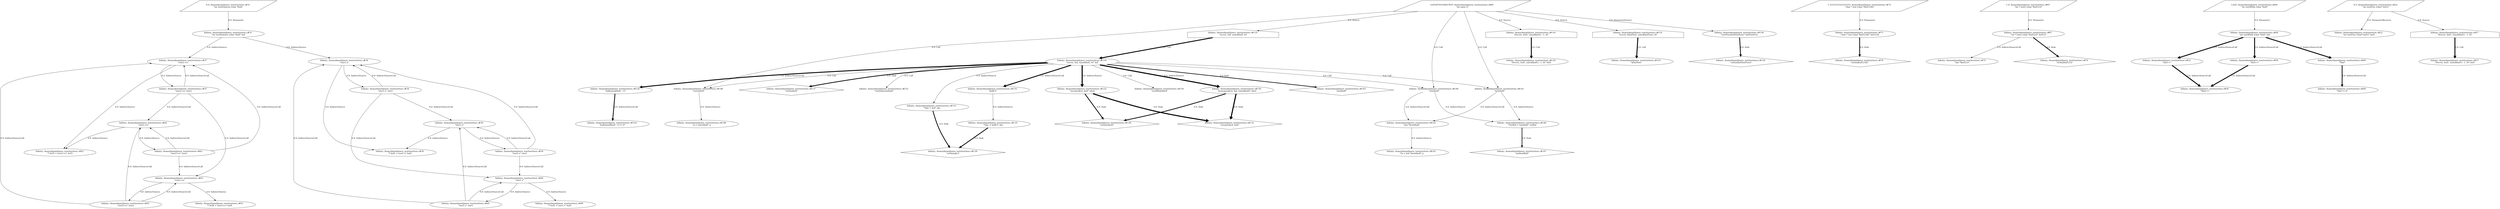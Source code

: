digraph TaintDot {
	nodesep = 1.5
	ranksep = 1.5
	"Infinity: /home/daniel/joern_test/test/test.c#37 
\"test2->x\"" -> "Infinity: /home/daniel/joern_test/test/test.c#42 
\"* buf3 = test2->x\" buf3" [label = "0.0: IndirectSource", penwidth = 1.0]
	"Infinity: /home/daniel/joern_test/test/test.c#43 
\"* buf4 = test2->z\" buf4"
	"Infinity: /home/daniel/joern_test/test/test.c#119 
\"recv(s, buf, sizeof(buf), 0)\" buf" -> "Infinity: /home/daniel/joern_test/test/test.c#143 
\"atoi(buf)\"" [label = "3.0: Sink", penwidth = 4.0]
	"Infinity: /home/daniel/joern_test/test/test.c#130 
\"memcpy(abcd, buf, sizeof(buf))\" abcd"
	"1.3333333333333333: /home/daniel/joern_test/test/test.c#75 
\"char * test (char *buf1234)\"" [shape = parallelogram]
	"Infinity: /home/daniel/joern_test/test/test.c#148 
\"test2(buf)\"" -> "Infinity: /home/daniel/joern_test/test/test.c#148 
\"p = test2(buf)\" p" [label = "0.0: IndirectSource", penwidth = 1.0]
	"Infinity: /home/daniel/joern_test/test/test.c#146 
\"test(buf)\""
	"Infinity: /home/daniel/joern_test/test/test.c#31 
\"int testPointers (char *buf)\" buf" -> "Infinity: /home/daniel/joern_test/test/test.c#34 
\"test1.x\"" [label = "0.0: IndirectSource", penwidth = 1.0]
	"Infinity: /home/daniel/joern_test/test/test.c#141 
\"(int *)test(buf)\"" -> "Infinity: /home/daniel/joern_test/test/test.c#141 
\"*p = (int *)test(buf)\" p" [label = "0.0: IndirectSource", penwidth = 1.0]
	"1.0: /home/daniel/joern_test/test/test.c#67 
\"int * test2 (char *buf123)\"" -> "Infinity: /home/daniel/joern_test/test/test.c#67 
\"int * test2 (char *buf123)\" buf123" [label = "0.0: Parameter", penwidth = 1.0]
	"Infinity: /home/daniel/joern_test/test/test.c#119 
\"recv(s, buf, sizeof(buf), 0)\"" [shape = house]
	"Infinity: /home/daniel/joern_test/test/test.c#46 
\"int testWhile (char *buf)\" buf" -> "Infinity: /home/daniel/joern_test/test/test.c#52 
\"buf++\"" [label = "5.0: IndirectSourceCall", penwidth = 6.0]
	"Infinity: /home/daniel/joern_test/test/test.c#116 
\"frecv(s, buf1, sizeof(buf1) - 1, 0)\"" [shape = house]
	"0.8556701030927835: /home/daniel/joern_test/test/test.c#85 
\"int main ()\"" -> "Infinity: /home/daniel/joern_test/test/test.c#155 
\"recv(s, &bufTest, sizeof(bufTest), 0)\"" [label = "0.0: Source", penwidth = 1.0]
	"0.8556701030927835: /home/daniel/joern_test/test/test.c#85 
\"int main ()\"" -> "Infinity: /home/daniel/joern_test/test/test.c#158 
\"testProc(bufTestProc)\" bufTestProc" [label = "0.0: ParameterSource", penwidth = 1.0]
	"Infinity: /home/daniel/joern_test/test/test.c#34 
\"test1.x\"" -> "Infinity: /home/daniel/joern_test/test/test.c#34 
\"test1.x\" test1" [label = "0.0: IndirectSource", penwidth = 1.0]
	"Infinity: /home/daniel/joern_test/test/test.c#148 
\"test2(buf)\"" [shape = plain]
	"0.0: /home/daniel/joern_test/test/test.c#31 
\"int testPointers (char *buf)\"" -> "Infinity: /home/daniel/joern_test/test/test.c#31 
\"int testPointers (char *buf)\" buf" [label = "0.0: Parameter", penwidth = 1.0]
	"Infinity: /home/daniel/joern_test/test/test.c#22 
\"int testProc (char* buf1)\" buf1"
	"Infinity: /home/daniel/joern_test/test/test.c#27 
\"frecv(s, buf1, sizeof(buf1) - 1, 0)\"" [shape = house]
	"Infinity: /home/daniel/joern_test/test/test.c#43 
\"test2->z\" test2"
	"Infinity: /home/daniel/joern_test/test/test.c#139 
\"strlen(abc)\"" [shape = diamond]
	"Infinity: /home/daniel/joern_test/test/test.c#159 
\"strlen(bufTestProc)\"" [shape = diamond]
	"Infinity: /home/daniel/joern_test/test/test.c#34 
\"test1.x\""
	"Infinity: /home/daniel/joern_test/test/test.c#40 
\"test1.z\" test1"
	"Infinity: /home/daniel/joern_test/test/test.c#137 
\"strlen(buf)\"" [shape = diamond]
	"Infinity: /home/daniel/joern_test/test/test.c#37 
\"test2->x\""
	"Infinity: /home/daniel/joern_test/test/test.c#141 
\"*p = (int *)test(buf)\" p"
	"Infinity: /home/daniel/joern_test/test/test.c#119 
\"recv(s, buf, sizeof(buf), 0)\" buf"
	"Infinity: /home/daniel/joern_test/test/test.c#141 
\"test(buf)\""
	"Infinity: /home/daniel/joern_test/test/test.c#37 
\"test2->x\" test2" -> "Infinity: /home/daniel/joern_test/test/test.c#43 
\"test2->z\"" [label = "0.0: IndirectSourceCall", penwidth = 1.0]
	"Infinity: /home/daniel/joern_test/test/test.c#147 
\"atoi(retBuf)\"" [shape = diamond]
	"Infinity: /home/daniel/joern_test/test/test.c#146 
\"*retBuf = test(buf)\" retBuf"
	"Infinity: /home/daniel/joern_test/test/test.c#152 
\"testPointers(buf)\"" [shape = plain]
	"Infinity: /home/daniel/joern_test/test/test.c#34 
\"test1.x\"" -> "Infinity: /home/daniel/joern_test/test/test.c#39 
\"* buf1 = test1.x\" buf1" [label = "0.0: IndirectSource", penwidth = 1.0]
	"Infinity: /home/daniel/joern_test/test/test.c#130 
\"memcpy(abcd, buf, sizeof(buf))\" abcd" -> "Infinity: /home/daniel/joern_test/test/test.c#138 
\"strlen(abcd)\"" [label = "4.0: Sink", penwidth = 5.0]
	"0.0: /home/daniel/joern_test/test/test.c#31 
\"int testPointers (char *buf)\"" [shape = parallelogram]
	"Infinity: /home/daniel/joern_test/test/test.c#116 
\"frecv(s, buf1, sizeof(buf1) - 1, 0)\"" -> "Infinity: /home/daniel/joern_test/test/test.c#116 
\"frecv(s, buf1, sizeof(buf1) - 1, 0)\" buf1" [label = "5.0: Call", penwidth = 6.0]
	"Infinity: /home/daniel/joern_test/test/test.c#37 
\"test2->x\" test2" -> "Infinity: /home/daniel/joern_test/test/test.c#37 
\"test2->x\"" [label = "0.0: IndirectSourceCall", penwidth = 1.0]
	"Infinity: /home/daniel/joern_test/test/test.c#119 
\"recv(s, buf, sizeof(buf), 0)\" buf" -> "Infinity: /home/daniel/joern_test/test/test.c#141 
\"test(buf)\"" [label = "0.0: Call", penwidth = 1.0]
	"Infinity: /home/daniel/joern_test/test/test.c#39 
\"* buf1 = test1.x\" buf1"
	"Infinity: /home/daniel/joern_test/test/test.c#42 
\"test2->x\"" -> "Infinity: /home/daniel/joern_test/test/test.c#42 
\"* buf3 = test2->x\" buf3" [label = "0.0: IndirectSource", penwidth = 1.0]
	"Infinity: /home/daniel/joern_test/test/test.c#141 
\"test(buf)\"" -> "Infinity: /home/daniel/joern_test/test/test.c#146 
\"*retBuf = test(buf)\" retBuf" [label = "0.0: IndirectSource", penwidth = 1.0]
	"Infinity: /home/daniel/joern_test/test/test.c#146 
\"test(buf)\"" [shape = plain]
	"Infinity: /home/daniel/joern_test/test/test.c#40 
\"* buf2 = test1.z\" buf2"
	"Infinity: /home/daniel/joern_test/test/test.c#141 
\"test(buf)\"" [shape = plain]
	"Infinity: /home/daniel/joern_test/test/test.c#119 
\"recv(s, buf, sizeof(buf), 0)\" buf" -> "Infinity: /home/daniel/joern_test/test/test.c#124 
\"buf[sizeof(buf) - 1]\"" [label = "5.0: IndirectSourceCall", penwidth = 6.0]
	"Infinity: /home/daniel/joern_test/test/test.c#27 
\"frecv(s, buf1, sizeof(buf1) - 1, 0)\" buf1"
	"0.5: /home/daniel/joern_test/test/test.c#22 
\"int testProc (char* buf1)\"" [shape = parallelogram]
	"Infinity: /home/daniel/joern_test/test/test.c#46 
\"int testWhile (char *buf)\" buf"
	"Infinity: /home/daniel/joern_test/test/test.c#146 
\"test(buf)\"" -> "Infinity: /home/daniel/joern_test/test/test.c#141 
\"(int *)test(buf)\"" [label = "0.0: IndirectSourceCall", penwidth = 1.0]
	"Infinity: /home/daniel/joern_test/test/test.c#31 
\"int testPointers (char *buf)\" buf" -> "Infinity: /home/daniel/joern_test/test/test.c#37 
\"test2->x\"" [label = "0.0: IndirectSource", penwidth = 1.0]
	"Infinity: /home/daniel/joern_test/test/test.c#39 
\"test1.x\" test1" -> "Infinity: /home/daniel/joern_test/test/test.c#40 
\"test1.z\"" [label = "0.0: IndirectSourceCall", penwidth = 1.0]
	"Infinity: /home/daniel/joern_test/test/test.c#67 
\"int * test2 (char *buf123)\" buf123" -> "Infinity: /home/daniel/joern_test/test/test.c#72 
\"(int *)buf123\"" [label = "0.0: IndirectSourceCall", penwidth = 1.0]
	"Infinity: /home/daniel/joern_test/test/test.c#67 
\"int * test2 (char *buf123)\" buf123" -> "Infinity: /home/daniel/joern_test/test/test.c#70 
\"strlen(buf123)\"" [label = "4.0: Sink", penwidth = 5.0]
	"Infinity: /home/daniel/joern_test/test/test.c#43 
\"test2->z\"" -> "Infinity: /home/daniel/joern_test/test/test.c#43 
\"* buf4 = test2->z\" buf4" [label = "0.0: IndirectSource", penwidth = 1.0]
	"Infinity: /home/daniel/joern_test/test/test.c#158 
\"testProc(bufTestProc)\" bufTestProc" -> "Infinity: /home/daniel/joern_test/test/test.c#159 
\"strlen(bufTestProc)\"" [label = "4.0: Sink", penwidth = 5.0]
	"0.8556701030927835: /home/daniel/joern_test/test/test.c#85 
\"int main ()\"" -> "Infinity: /home/daniel/joern_test/test/test.c#148 
\"test2(buf)\"" [label = "0.0: Call", penwidth = 1.0]
	"Infinity: /home/daniel/joern_test/test/test.c#42 
\"test2->x\" test2" -> "Infinity: /home/daniel/joern_test/test/test.c#42 
\"test2->x\"" [label = "0.0: IndirectSourceCall", penwidth = 1.0]
	"0.8556701030927835: /home/daniel/joern_test/test/test.c#85 
\"int main ()\"" -> "Infinity: /home/daniel/joern_test/test/test.c#141 
\"test(buf)\"" [label = "0.0: Call", penwidth = 1.0]
	"Infinity: /home/daniel/joern_test/test/test.c#158 
\"testProc(bufTestProc)\" bufTestProc"
	"1.3333333333333333: /home/daniel/joern_test/test/test.c#75 
\"char * test (char *buf1234)\"" -> "Infinity: /home/daniel/joern_test/test/test.c#75 
\"char * test (char *buf1234)\" buf1234" [label = "0.0: Parameter", penwidth = 1.0]
	"0.5: /home/daniel/joern_test/test/test.c#22 
\"int testProc (char* buf1)\"" -> "Infinity: /home/daniel/joern_test/test/test.c#22 
\"int testProc (char* buf1)\" buf1" [label = "0.0: ParameterReverse", penwidth = 1.0]
	"Infinity: /home/daniel/joern_test/test/test.c#155 
\"recv(s, &bufTest, sizeof(bufTest), 0)\"" -> "Infinity: /home/daniel/joern_test/test/test.c#155 
\"&bufTest\"" [label = "5.0: Call", penwidth = 6.0]
	"Infinity: /home/daniel/joern_test/test/test.c#119 
\"recv(s, buf, sizeof(buf), 0)\" buf" -> "Infinity: /home/daniel/joern_test/test/test.c#137 
\"strlen(buf)\"" [label = "4.0: Sink", penwidth = 5.0]
	"Infinity: /home/daniel/joern_test/test/test.c#34 
\"test1.x\" test1" -> "Infinity: /home/daniel/joern_test/test/test.c#34 
\"test1.x\"" [label = "0.0: IndirectSourceCall", penwidth = 1.0]
	"Infinity: /home/daniel/joern_test/test/test.c#141 
\"test(buf)\"" -> "Infinity: /home/daniel/joern_test/test/test.c#141 
\"(int *)test(buf)\"" [label = "0.0: IndirectSourceCall", penwidth = 1.0]
	"Infinity: /home/daniel/joern_test/test/test.c#130 
\"memcpy(abcd, buf, sizeof(buf))\" abcd" -> "Infinity: /home/daniel/joern_test/test/test.c#132 
\"strcpy(abcd, buf)\"" [label = "6.0: Sink", penwidth = 7.0]
	"Infinity: /home/daniel/joern_test/test/test.c#132 
\"strcpy(abcd, buf)\" abcd" -> "Infinity: /home/daniel/joern_test/test/test.c#138 
\"strlen(abcd)\"" [label = "4.0: Sink", penwidth = 5.0]
	"Infinity: /home/daniel/joern_test/test/test.c#27 
\"frecv(s, buf1, sizeof(buf1) - 1, 0)\"" -> "Infinity: /home/daniel/joern_test/test/test.c#27 
\"frecv(s, buf1, sizeof(buf1) - 1, 0)\" buf1" [label = "5.0: Call", penwidth = 6.0]
	"Infinity: /home/daniel/joern_test/test/test.c#119 
\"recv(s, buf, sizeof(buf), 0)\" buf" -> "Infinity: /home/daniel/joern_test/test/test.c#152 
\"testPointers(buf)\"" [label = "0.0: Call", penwidth = 1.0]
	"Infinity: /home/daniel/joern_test/test/test.c#40 
\"test1.z\"" -> "Infinity: /home/daniel/joern_test/test/test.c#40 
\"test1.z\" test1" [label = "0.0: IndirectSource", penwidth = 1.0]
	"1.0: /home/daniel/joern_test/test/test.c#67 
\"int * test2 (char *buf123)\"" [shape = parallelogram]
	"Infinity: /home/daniel/joern_test/test/test.c#40 
\"test1.z\""
	"Infinity: /home/daniel/joern_test/test/test.c#133 
\"*abc = buf\" abc" -> "Infinity: /home/daniel/joern_test/test/test.c#139 
\"strlen(abc)\"" [label = "4.0: Sink", penwidth = 5.0]
	"Infinity: /home/daniel/joern_test/test/test.c#135 
\"buf[1]\""
	"Infinity: /home/daniel/joern_test/test/test.c#70 
\"strlen(buf123)\"" [shape = diamond]
	"Infinity: /home/daniel/joern_test/test/test.c#39 
\"test1.x\" test1" -> "Infinity: /home/daniel/joern_test/test/test.c#39 
\"test1.x\"" [label = "0.0: IndirectSourceCall", penwidth = 1.0]
	"Infinity: /home/daniel/joern_test/test/test.c#43 
\"test2->z\""
	"0.8556701030927835: /home/daniel/joern_test/test/test.c#85 
\"int main ()\"" -> "Infinity: /home/daniel/joern_test/test/test.c#116 
\"frecv(s, buf1, sizeof(buf1) - 1, 0)\"" [label = "0.0: Source", penwidth = 1.0]
	"0.8556701030927835: /home/daniel/joern_test/test/test.c#85 
\"int main ()\"" [shape = parallelogram]
	"Infinity: /home/daniel/joern_test/test/test.c#138 
\"strlen(abcd)\"" [shape = diamond]
	"Infinity: /home/daniel/joern_test/test/test.c#132 
\"strcpy(abcd, buf)\"" [shape = diamond]
	"Infinity: /home/daniel/joern_test/test/test.c#34 
\"test1.x\" test1" -> "Infinity: /home/daniel/joern_test/test/test.c#39 
\"test1.x\"" [label = "0.0: IndirectSourceCall", penwidth = 1.0]
	"Infinity: /home/daniel/joern_test/test/test.c#34 
\"test1.x\" test1"
	"Infinity: /home/daniel/joern_test/test/test.c#56 
\"buf++\"" -> "Infinity: /home/daniel/joern_test/test/test.c#56 
\"*buf++\"" [label = "5.0: IndirectSourceCall", penwidth = 6.0]
	"Infinity: /home/daniel/joern_test/test/test.c#119 
\"recv(s, buf, sizeof(buf), 0)\" buf" -> "Infinity: /home/daniel/joern_test/test/test.c#150 
\"testWhile(buf)\"" [label = "0.0: Call", penwidth = 1.0]
	"Infinity: /home/daniel/joern_test/test/test.c#43 
\"test2->z\" test2" -> "Infinity: /home/daniel/joern_test/test/test.c#42 
\"test2->x\"" [label = "0.0: IndirectSourceCall", penwidth = 1.0]
	"Infinity: /home/daniel/joern_test/test/test.c#37 
\"test2->x\" test2"
	"Infinity: /home/daniel/joern_test/test/test.c#31 
\"int testPointers (char *buf)\" buf"
	"Infinity: /home/daniel/joern_test/test/test.c#119 
\"recv(s, buf, sizeof(buf), 0)\" buf" -> "Infinity: /home/daniel/joern_test/test/test.c#133 
\"*abc = buf\" abc" [label = "0.0: IndirectSource", penwidth = 1.0]
	"Infinity: /home/daniel/joern_test/test/test.c#39 
\"test1.x\""
	"Infinity: /home/daniel/joern_test/test/test.c#132 
\"strcpy(abcd, buf)\" abcd"
	"Infinity: /home/daniel/joern_test/test/test.c#42 
\"test2->x\""
	"Infinity: /home/daniel/joern_test/test/test.c#135 
\"buf[1]\"" -> "Infinity: /home/daniel/joern_test/test/test.c#135 
\"*abc = buf[1]\" abc" [label = "0.0: IndirectSource", penwidth = 1.0]
	"Infinity: /home/daniel/joern_test/test/test.c#42 
\"test2->x\" test2" -> "Infinity: /home/daniel/joern_test/test/test.c#37 
\"test2->x\"" [label = "0.0: IndirectSourceCall", penwidth = 1.0]
	"Infinity: /home/daniel/joern_test/test/test.c#42 
\"* buf3 = test2->x\" buf3"
	"Infinity: /home/daniel/joern_test/test/test.c#37 
\"test2->x\"" -> "Infinity: /home/daniel/joern_test/test/test.c#37 
\"test2->x\" test2" [label = "0.0: IndirectSource", penwidth = 1.0]
	"Infinity: /home/daniel/joern_test/test/test.c#119 
\"recv(s, buf, sizeof(buf), 0)\" buf" -> "Infinity: /home/daniel/joern_test/test/test.c#135 
\"buf[1]\"" [label = "5.0: IndirectSourceCall", penwidth = 6.0]
	"Infinity: /home/daniel/joern_test/test/test.c#124 
\"buf[sizeof(buf) - 1]\""
	"3.625: /home/daniel/joern_test/test/test.c#46 
\"int testWhile (char *buf)\"" [shape = parallelogram]
	"Infinity: /home/daniel/joern_test/test/test.c#46 
\"int testWhile (char *buf)\" buf" -> "Infinity: /home/daniel/joern_test/test/test.c#49 
\"*buf\"" [label = "5.0: IndirectSourceCall", penwidth = 6.0]
	"Infinity: /home/daniel/joern_test/test/test.c#40 
\"test1.z\" test1" -> "Infinity: /home/daniel/joern_test/test/test.c#34 
\"test1.x\"" [label = "0.0: IndirectSourceCall", penwidth = 1.0]
	"Infinity: /home/daniel/joern_test/test/test.c#49 
\"*buf != 0\""
	"Infinity: /home/daniel/joern_test/test/test.c#72 
\"(int *)buf123\""
	"Infinity: /home/daniel/joern_test/test/test.c#37 
\"test2->x\" test2" -> "Infinity: /home/daniel/joern_test/test/test.c#42 
\"test2->x\"" [label = "0.0: IndirectSourceCall", penwidth = 1.0]
	"Infinity: /home/daniel/joern_test/test/test.c#150 
\"testWhile(buf)\"" [shape = plain]
	"0.8556701030927835: /home/daniel/joern_test/test/test.c#85 
\"int main ()\"" -> "Infinity: /home/daniel/joern_test/test/test.c#119 
\"recv(s, buf, sizeof(buf), 0)\"" [label = "0.0: Source", penwidth = 1.0]
	"Infinity: /home/daniel/joern_test/test/test.c#119 
\"recv(s, buf, sizeof(buf), 0)\"" -> "Infinity: /home/daniel/joern_test/test/test.c#119 
\"recv(s, buf, sizeof(buf), 0)\" buf" [label = "5.0: Call", penwidth = 6.0]
	"Infinity: /home/daniel/joern_test/test/test.c#148 
\"p = test2(buf)\" p"
	"Infinity: /home/daniel/joern_test/test/test.c#52 
\"buf++\"" -> "Infinity: /home/daniel/joern_test/test/test.c#56 
\"*buf++\"" [label = "5.0: IndirectSourceCall", penwidth = 6.0]
	"Infinity: /home/daniel/joern_test/test/test.c#119 
\"recv(s, buf, sizeof(buf), 0)\" buf" -> "Infinity: /home/daniel/joern_test/test/test.c#148 
\"test2(buf)\"" [label = "0.0: Call", penwidth = 1.0]
	"Infinity: /home/daniel/joern_test/test/test.c#42 
\"test2->x\" test2" -> "Infinity: /home/daniel/joern_test/test/test.c#43 
\"test2->z\"" [label = "0.0: IndirectSourceCall", penwidth = 1.0]
	"Infinity: /home/daniel/joern_test/test/test.c#133 
\"*abc = buf\" abc"
	"Infinity: /home/daniel/joern_test/test/test.c#155 
\"&bufTest\""
	"Infinity: /home/daniel/joern_test/test/test.c#43 
\"test2->z\"" -> "Infinity: /home/daniel/joern_test/test/test.c#43 
\"test2->z\" test2" [label = "0.0: IndirectSource", penwidth = 1.0]
	"Infinity: /home/daniel/joern_test/test/test.c#75 
\"char * test (char *buf1234)\" buf1234" -> "Infinity: /home/daniel/joern_test/test/test.c#78 
\"strlen(buf1234)\"" [label = "4.0: Sink", penwidth = 5.0]
	"Infinity: /home/daniel/joern_test/test/test.c#39 
\"test1.x\" test1" -> "Infinity: /home/daniel/joern_test/test/test.c#34 
\"test1.x\"" [label = "0.0: IndirectSourceCall", penwidth = 1.0]
	"Infinity: /home/daniel/joern_test/test/test.c#124 
\"buf[sizeof(buf) - 1] != 0\""
	"3.625: /home/daniel/joern_test/test/test.c#46 
\"int testWhile (char *buf)\"" -> "Infinity: /home/daniel/joern_test/test/test.c#46 
\"int testWhile (char *buf)\" buf" [label = "0.0: Parameter", penwidth = 1.0]
	"Infinity: /home/daniel/joern_test/test/test.c#78 
\"strlen(buf1234)\"" [shape = diamond]
	"Infinity: /home/daniel/joern_test/test/test.c#52 
\"buf++\""
	"Infinity: /home/daniel/joern_test/test/test.c#43 
\"test2->z\" test2" -> "Infinity: /home/daniel/joern_test/test/test.c#43 
\"test2->z\"" [label = "0.0: IndirectSourceCall", penwidth = 1.0]
	"Infinity: /home/daniel/joern_test/test/test.c#46 
\"int testWhile (char *buf)\" buf" -> "Infinity: /home/daniel/joern_test/test/test.c#56 
\"buf++\"" [label = "5.0: IndirectSourceCall", penwidth = 6.0]
	"Infinity: /home/daniel/joern_test/test/test.c#40 
\"test1.z\" test1" -> "Infinity: /home/daniel/joern_test/test/test.c#40 
\"test1.z\"" [label = "0.0: IndirectSourceCall", penwidth = 1.0]
	"Infinity: /home/daniel/joern_test/test/test.c#39 
\"test1.x\"" -> "Infinity: /home/daniel/joern_test/test/test.c#39 
\"* buf1 = test1.x\" buf1" [label = "0.0: IndirectSource", penwidth = 1.0]
	"Infinity: /home/daniel/joern_test/test/test.c#39 
\"test1.x\" test1"
	"Infinity: /home/daniel/joern_test/test/test.c#42 
\"test2->x\" test2"
	"Infinity: /home/daniel/joern_test/test/test.c#124 
\"buf[sizeof(buf) - 1]\"" -> "Infinity: /home/daniel/joern_test/test/test.c#124 
\"buf[sizeof(buf) - 1] != 0\"" [label = "4.0: IndirectSourceCall", penwidth = 5.0]
	"Infinity: /home/daniel/joern_test/test/test.c#146 
\"test(buf)\"" -> "Infinity: /home/daniel/joern_test/test/test.c#146 
\"*retBuf = test(buf)\" retBuf" [label = "0.0: IndirectSource", penwidth = 1.0]
	"Infinity: /home/daniel/joern_test/test/test.c#34 
\"test1.x\" test1" -> "Infinity: /home/daniel/joern_test/test/test.c#40 
\"test1.z\"" [label = "0.0: IndirectSourceCall", penwidth = 1.0]
	"Infinity: /home/daniel/joern_test/test/test.c#119 
\"recv(s, buf, sizeof(buf), 0)\" buf" -> "Infinity: /home/daniel/joern_test/test/test.c#146 
\"test(buf)\"" [label = "0.0: Call", penwidth = 1.0]
	"Infinity: /home/daniel/joern_test/test/test.c#141 
\"(int *)test(buf)\""
	"Infinity: /home/daniel/joern_test/test/test.c#116 
\"frecv(s, buf1, sizeof(buf1) - 1, 0)\" buf1"
	"Infinity: /home/daniel/joern_test/test/test.c#155 
\"recv(s, &bufTest, sizeof(bufTest), 0)\"" [shape = house]
	"Infinity: /home/daniel/joern_test/test/test.c#40 
\"test1.z\"" -> "Infinity: /home/daniel/joern_test/test/test.c#40 
\"* buf2 = test1.z\" buf2" [label = "0.0: IndirectSource", penwidth = 1.0]
	"Infinity: /home/daniel/joern_test/test/test.c#56 
\"*buf++\""
	"Infinity: /home/daniel/joern_test/test/test.c#56 
\"buf++\""
	"Infinity: /home/daniel/joern_test/test/test.c#40 
\"test1.z\" test1" -> "Infinity: /home/daniel/joern_test/test/test.c#39 
\"test1.x\"" [label = "0.0: IndirectSourceCall", penwidth = 1.0]
	"Infinity: /home/daniel/joern_test/test/test.c#148 
\"test2(buf)\""
	"Infinity: /home/daniel/joern_test/test/test.c#135 
\"*abc = buf[1]\" abc" -> "Infinity: /home/daniel/joern_test/test/test.c#139 
\"strlen(abc)\"" [label = "4.0: Sink", penwidth = 5.0]
	"Infinity: /home/daniel/joern_test/test/test.c#146 
\"*retBuf = test(buf)\" retBuf" -> "Infinity: /home/daniel/joern_test/test/test.c#147 
\"atoi(retBuf)\"" [label = "3.0: Sink", penwidth = 4.0]
	"0.5: /home/daniel/joern_test/test/test.c#22 
\"int testProc (char* buf1)\"" -> "Infinity: /home/daniel/joern_test/test/test.c#27 
\"frecv(s, buf1, sizeof(buf1) - 1, 0)\"" [label = "0.0: Source", penwidth = 1.0]
	"Infinity: /home/daniel/joern_test/test/test.c#132 
\"strcpy(abcd, buf)\" abcd" -> "Infinity: /home/daniel/joern_test/test/test.c#132 
\"strcpy(abcd, buf)\"" [label = "6.0: Sink", penwidth = 7.0]
	"Infinity: /home/daniel/joern_test/test/test.c#67 
\"int * test2 (char *buf123)\" buf123"
	"Infinity: /home/daniel/joern_test/test/test.c#143 
\"atoi(buf)\"" [shape = diamond]
	"Infinity: /home/daniel/joern_test/test/test.c#75 
\"char * test (char *buf1234)\" buf1234"
	"Infinity: /home/daniel/joern_test/test/test.c#119 
\"recv(s, buf, sizeof(buf), 0)\" buf" -> "Infinity: /home/daniel/joern_test/test/test.c#132 
\"strcpy(abcd, buf)\" abcd" [label = "6.0: IndirectSource", penwidth = 7.0]
	"Infinity: /home/daniel/joern_test/test/test.c#49 
\"*buf\""
	"Infinity: /home/daniel/joern_test/test/test.c#39 
\"test1.x\"" -> "Infinity: /home/daniel/joern_test/test/test.c#39 
\"test1.x\" test1" [label = "0.0: IndirectSource", penwidth = 1.0]
	"Infinity: /home/daniel/joern_test/test/test.c#49 
\"*buf\"" -> "Infinity: /home/daniel/joern_test/test/test.c#49 
\"*buf != 0\"" [label = "4.0: IndirectSourceCall", penwidth = 5.0]
	"Infinity: /home/daniel/joern_test/test/test.c#119 
\"recv(s, buf, sizeof(buf), 0)\" buf" -> "Infinity: /home/daniel/joern_test/test/test.c#130 
\"memcpy(abcd, buf, sizeof(buf))\" abcd" [label = "6.0: IndirectSource", penwidth = 7.0]
	"Infinity: /home/daniel/joern_test/test/test.c#43 
\"test2->z\" test2" -> "Infinity: /home/daniel/joern_test/test/test.c#37 
\"test2->x\"" [label = "0.0: IndirectSourceCall", penwidth = 1.0]
	"Infinity: /home/daniel/joern_test/test/test.c#42 
\"test2->x\"" -> "Infinity: /home/daniel/joern_test/test/test.c#42 
\"test2->x\" test2" [label = "0.0: IndirectSource", penwidth = 1.0]
	"Infinity: /home/daniel/joern_test/test/test.c#135 
\"*abc = buf[1]\" abc"
	"0.8556701030927835: /home/daniel/joern_test/test/test.c#85 
\"int main ()\"" -> "Infinity: /home/daniel/joern_test/test/test.c#146 
\"test(buf)\"" [label = "0.0: Call", penwidth = 1.0]
}